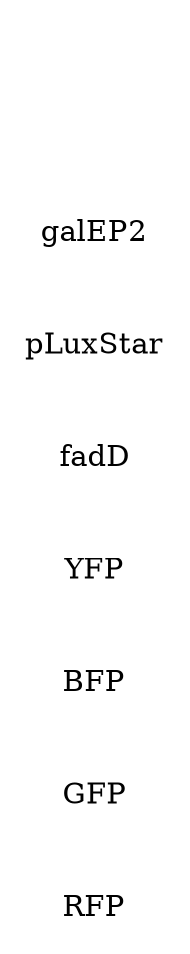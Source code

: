 #GRAPHVIZ_OUTPUT 
digraph{ 
rankdir=LR; 
splines=ortho; 
RFP[shape=none,label="RFP"]; 
GFP[shape=none,label="GFP"]; 
BFP[shape=none,label="BFP"]; 
YFP[shape=none,label="YFP"]; 
fadD[shape=none,label="fadD"]; 
pLuxStar[shape=none,label="pLuxStar"]; #pBAD[shape=none,label$"pBAD"]; 
galEP2[shape=none,label="galEP2"]; 
B2_BM3R1[fixedsize=true,height=1.0,width=1.0,label="",shape=none,image="job_1710841763079_A000_B2_BM3R1_gate.png"]; 
} 
